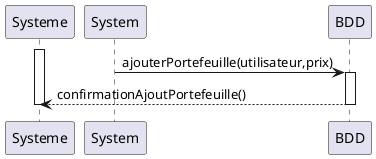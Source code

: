 @startuml
  activate Systeme
          System->BDD : ajouterPortefeuille(utilisateur,prix)
	  activate BDD 
		BDD --> Systeme: confirmationAjoutPortefeuille()
	  deactivate BDD     
  deactivate Systeme
@enduml

